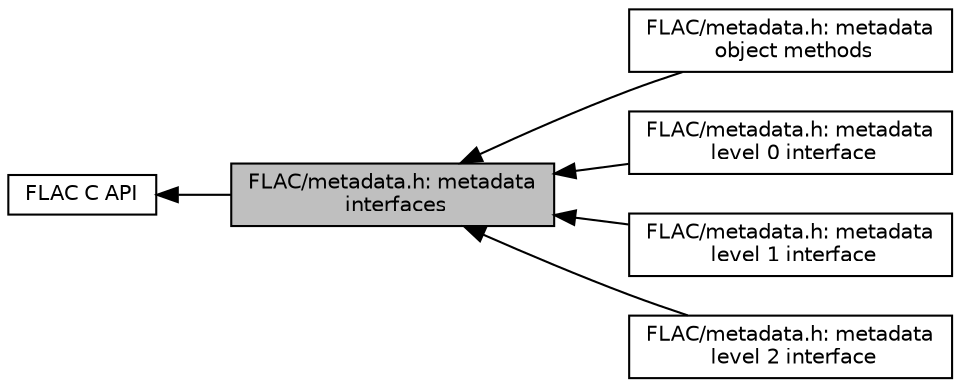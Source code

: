 digraph "FLAC/metadata.h: metadata interfaces"
{
  edge [fontname="Helvetica",fontsize="10",labelfontname="Helvetica",labelfontsize="10"];
  node [fontname="Helvetica",fontsize="10",shape=record];
  rankdir=LR;
  Node1 [label="FLAC C API",height=0.2,width=0.4,color="black", fillcolor="white", style="filled",URL="$group__flac.html"];
  Node0 [label="FLAC/metadata.h: metadata\l interfaces",height=0.2,width=0.4,color="black", fillcolor="grey75", style="filled", fontcolor="black"];
  Node5 [label="FLAC/metadata.h: metadata\l object methods",height=0.2,width=0.4,color="black", fillcolor="white", style="filled",URL="$group__flac__metadata__object.html",tooltip="This module contains methods for manipulating FLAC metadata objects. "];
  Node2 [label="FLAC/metadata.h: metadata\l level 0 interface",height=0.2,width=0.4,color="black", fillcolor="white", style="filled",URL="$group__flac__metadata__level0.html",tooltip="The level 0 interface consists of individual routines to read the STREAMINFO, VORBIS_COMMENT, CUESHEET, and PICTURE blocks, requiring only a filename. "];
  Node3 [label="FLAC/metadata.h: metadata\l level 1 interface",height=0.2,width=0.4,color="black", fillcolor="white", style="filled",URL="$group__flac__metadata__level1.html",tooltip="The level 1 interface provides read-write access to FLAC file metadata and operates directly on the F..."];
  Node4 [label="FLAC/metadata.h: metadata\l level 2 interface",height=0.2,width=0.4,color="black", fillcolor="white", style="filled",URL="$group__flac__metadata__level2.html",tooltip="The level 2 interface provides read-write access to FLAC file metadata; all metadata is read into mem..."];
  Node1->Node0 [shape=plaintext, dir="back", style="solid"];
  Node0->Node2 [shape=plaintext, dir="back", style="solid"];
  Node0->Node3 [shape=plaintext, dir="back", style="solid"];
  Node0->Node4 [shape=plaintext, dir="back", style="solid"];
  Node0->Node5 [shape=plaintext, dir="back", style="solid"];
}
